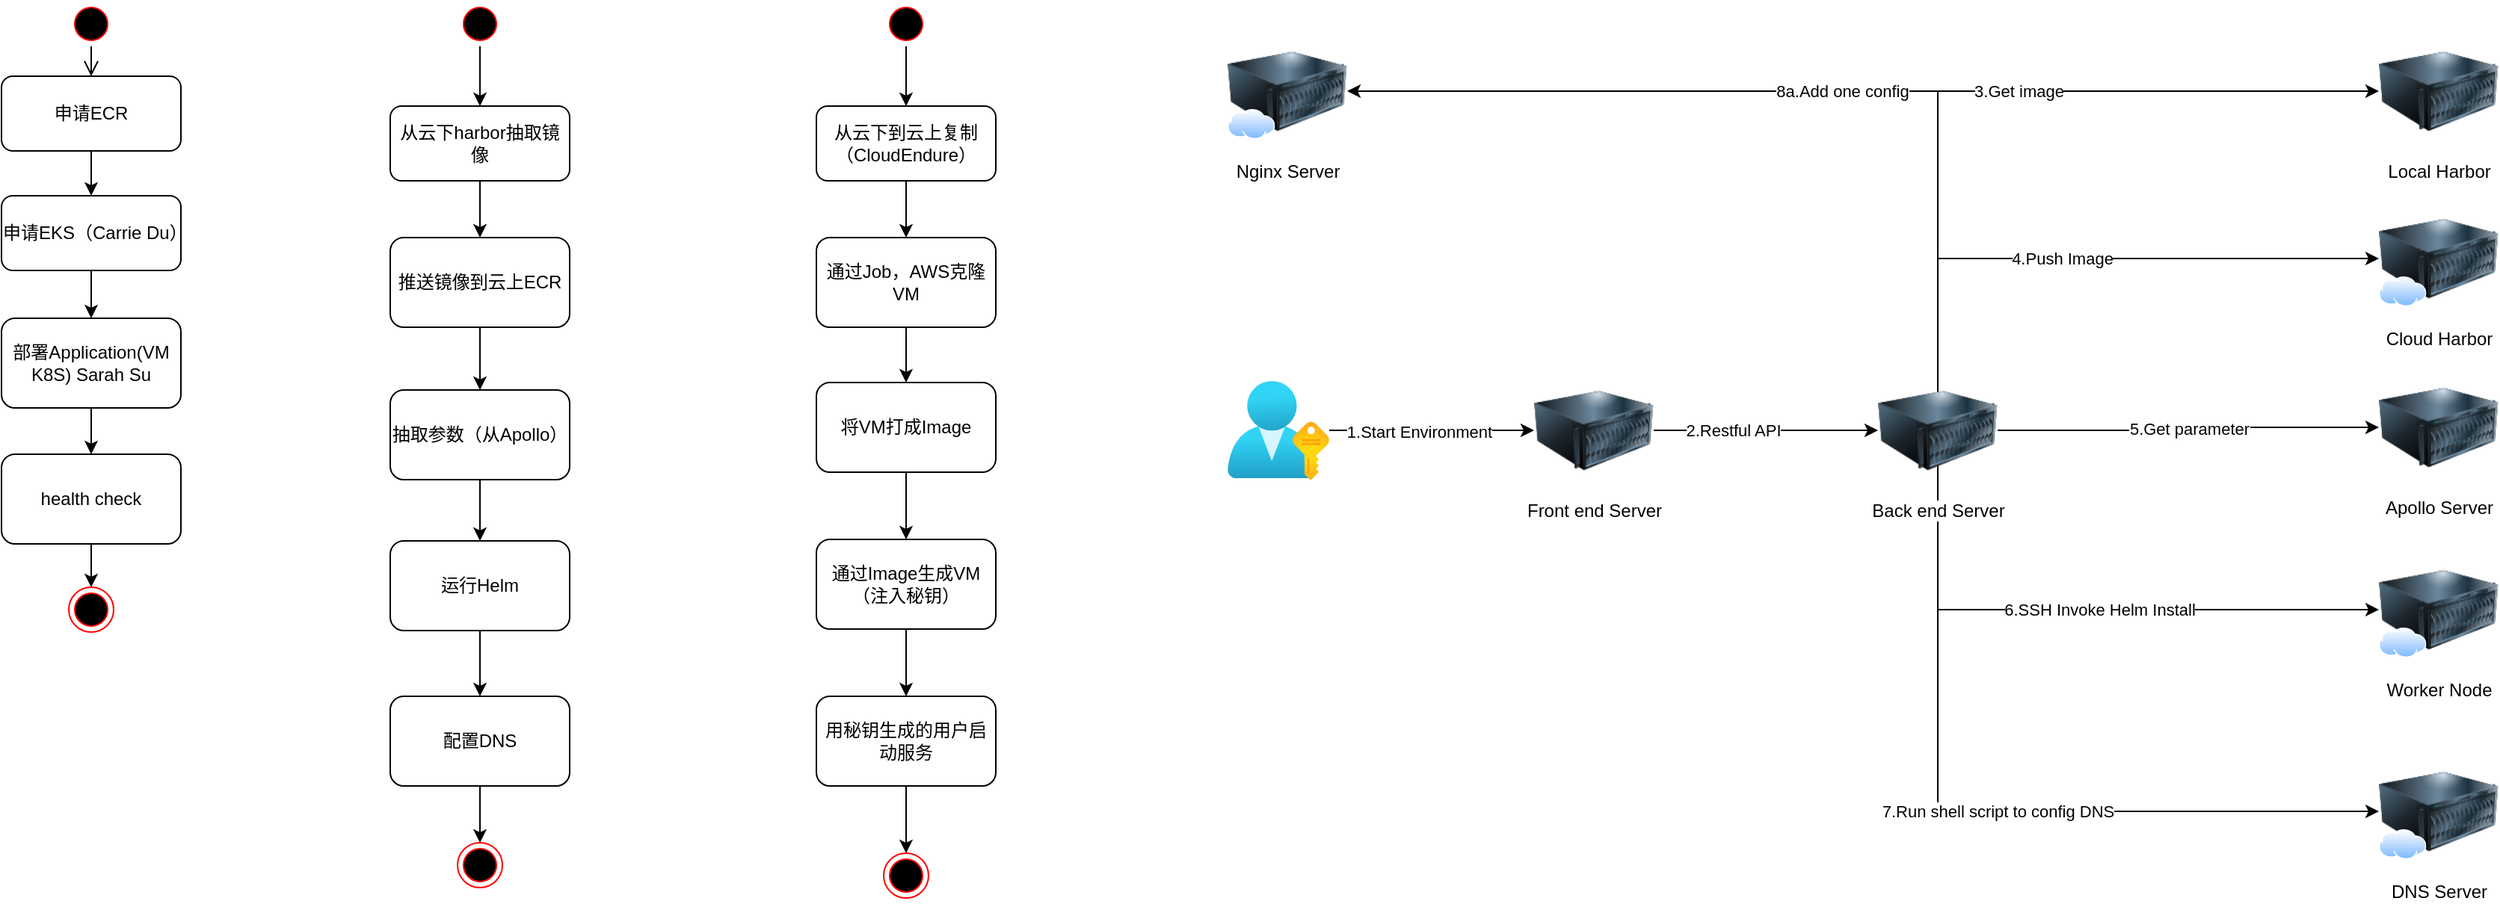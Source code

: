 <mxfile version="13.9.2" type="github">
  <diagram id="BMevfkKDMSV5yCwqt1LY" name="Page-1">
    <mxGraphModel dx="1422" dy="794" grid="1" gridSize="10" guides="1" tooltips="1" connect="1" arrows="1" fold="1" page="1" pageScale="1" pageWidth="1920" pageHeight="1200" math="0" shadow="0">
      <root>
        <mxCell id="0" />
        <mxCell id="1" parent="0" />
        <mxCell id="pzT-h00lOB3pdJxOEtcz-1" value="" style="ellipse;html=1;shape=startState;fillColor=#000000;strokeColor=#ff0000;" parent="1" vertex="1">
          <mxGeometry x="145" y="68" width="30" height="30" as="geometry" />
        </mxCell>
        <mxCell id="pzT-h00lOB3pdJxOEtcz-2" value="" style="edgeStyle=orthogonalEdgeStyle;html=1;verticalAlign=bottom;endArrow=open;endSize=8;entryX=0.5;entryY=0;entryDx=0;entryDy=0;" parent="1" source="pzT-h00lOB3pdJxOEtcz-1" target="CKKBYsWl8Wb_sM6-ShsY-4" edge="1">
          <mxGeometry relative="1" as="geometry">
            <mxPoint x="115" y="218" as="targetPoint" />
          </mxGeometry>
        </mxCell>
        <mxCell id="pzT-h00lOB3pdJxOEtcz-5" value="" style="edgeStyle=orthogonalEdgeStyle;rounded=0;orthogonalLoop=1;jettySize=auto;html=1;entryX=0.5;entryY=0;entryDx=0;entryDy=0;" parent="1" source="pzT-h00lOB3pdJxOEtcz-3" target="pzT-h00lOB3pdJxOEtcz-8" edge="1">
          <mxGeometry relative="1" as="geometry">
            <mxPoint x="320" y="300" as="targetPoint" />
          </mxGeometry>
        </mxCell>
        <mxCell id="pzT-h00lOB3pdJxOEtcz-3" value="&lt;div&gt;申请EKS（Carrie Du）&lt;/div&gt;" style="rounded=1;whiteSpace=wrap;html=1;" parent="1" vertex="1">
          <mxGeometry x="100" y="198" width="120" height="50" as="geometry" />
        </mxCell>
        <mxCell id="pzT-h00lOB3pdJxOEtcz-8" value="&lt;div&gt;部署Application(VM K8S) Sarah Su&lt;br&gt;&lt;/div&gt;" style="whiteSpace=wrap;html=1;rounded=1;" parent="1" vertex="1">
          <mxGeometry x="100" y="280" width="120" height="60" as="geometry" />
        </mxCell>
        <mxCell id="pzT-h00lOB3pdJxOEtcz-13" style="edgeStyle=orthogonalEdgeStyle;rounded=0;orthogonalLoop=1;jettySize=auto;html=1;exitX=0.5;exitY=1;exitDx=0;exitDy=0;entryX=0.5;entryY=0;entryDx=0;entryDy=0;" parent="1" source="pzT-h00lOB3pdJxOEtcz-10" target="pzT-h00lOB3pdJxOEtcz-12" edge="1">
          <mxGeometry relative="1" as="geometry" />
        </mxCell>
        <mxCell id="pzT-h00lOB3pdJxOEtcz-10" value="health check" style="whiteSpace=wrap;html=1;rounded=1;" parent="1" vertex="1">
          <mxGeometry x="100" y="371" width="120" height="60" as="geometry" />
        </mxCell>
        <mxCell id="pzT-h00lOB3pdJxOEtcz-12" value="" style="ellipse;html=1;shape=endState;fillColor=#000000;strokeColor=#ff0000;" parent="1" vertex="1">
          <mxGeometry x="145" y="460" width="30" height="30" as="geometry" />
        </mxCell>
        <mxCell id="CKKBYsWl8Wb_sM6-ShsY-5" style="edgeStyle=orthogonalEdgeStyle;rounded=0;orthogonalLoop=1;jettySize=auto;html=1;exitX=0.5;exitY=1;exitDx=0;exitDy=0;entryX=0.5;entryY=0;entryDx=0;entryDy=0;strokeColor=#000000;" parent="1" source="CKKBYsWl8Wb_sM6-ShsY-4" target="pzT-h00lOB3pdJxOEtcz-3" edge="1">
          <mxGeometry relative="1" as="geometry" />
        </mxCell>
        <mxCell id="CKKBYsWl8Wb_sM6-ShsY-4" value="申请ECR" style="rounded=1;whiteSpace=wrap;html=1;" parent="1" vertex="1">
          <mxGeometry x="100" y="118" width="120" height="50" as="geometry" />
        </mxCell>
        <mxCell id="CKKBYsWl8Wb_sM6-ShsY-7" value="" style="ellipse;html=1;shape=startState;fillColor=#000000;strokeColor=#ff0000;" parent="1" vertex="1">
          <mxGeometry x="405" y="68" width="30" height="30" as="geometry" />
        </mxCell>
        <mxCell id="CKKBYsWl8Wb_sM6-ShsY-9" value="" style="edgeStyle=orthogonalEdgeStyle;rounded=0;orthogonalLoop=1;jettySize=auto;html=1;strokeColor=#000000;exitX=0.5;exitY=1;exitDx=0;exitDy=0;entryX=0.5;entryY=0;entryDx=0;entryDy=0;" parent="1" source="CKKBYsWl8Wb_sM6-ShsY-7" target="CKKBYsWl8Wb_sM6-ShsY-8" edge="1">
          <mxGeometry relative="1" as="geometry">
            <mxPoint x="525" y="98" as="targetPoint" />
          </mxGeometry>
        </mxCell>
        <mxCell id="CKKBYsWl8Wb_sM6-ShsY-11" value="" style="edgeStyle=orthogonalEdgeStyle;rounded=0;orthogonalLoop=1;jettySize=auto;html=1;strokeColor=#000000;" parent="1" source="CKKBYsWl8Wb_sM6-ShsY-8" target="CKKBYsWl8Wb_sM6-ShsY-10" edge="1">
          <mxGeometry relative="1" as="geometry" />
        </mxCell>
        <mxCell id="CKKBYsWl8Wb_sM6-ShsY-8" value="从云下harbor抽取镜像" style="rounded=1;whiteSpace=wrap;html=1;" parent="1" vertex="1">
          <mxGeometry x="360" y="138" width="120" height="50" as="geometry" />
        </mxCell>
        <mxCell id="CKKBYsWl8Wb_sM6-ShsY-13" value="" style="edgeStyle=orthogonalEdgeStyle;rounded=0;orthogonalLoop=1;jettySize=auto;html=1;strokeColor=#000000;" parent="1" source="CKKBYsWl8Wb_sM6-ShsY-10" target="CKKBYsWl8Wb_sM6-ShsY-12" edge="1">
          <mxGeometry relative="1" as="geometry" />
        </mxCell>
        <mxCell id="CKKBYsWl8Wb_sM6-ShsY-10" value="推送镜像到云上ECR" style="whiteSpace=wrap;html=1;rounded=1;" parent="1" vertex="1">
          <mxGeometry x="360" y="226" width="120" height="60" as="geometry" />
        </mxCell>
        <mxCell id="CKKBYsWl8Wb_sM6-ShsY-15" value="" style="edgeStyle=orthogonalEdgeStyle;rounded=0;orthogonalLoop=1;jettySize=auto;html=1;strokeColor=#000000;" parent="1" source="CKKBYsWl8Wb_sM6-ShsY-12" target="CKKBYsWl8Wb_sM6-ShsY-14" edge="1">
          <mxGeometry relative="1" as="geometry" />
        </mxCell>
        <mxCell id="CKKBYsWl8Wb_sM6-ShsY-12" value="抽取参数（从Apollo）" style="whiteSpace=wrap;html=1;rounded=1;" parent="1" vertex="1">
          <mxGeometry x="360" y="328" width="120" height="60" as="geometry" />
        </mxCell>
        <mxCell id="CKKBYsWl8Wb_sM6-ShsY-18" style="edgeStyle=orthogonalEdgeStyle;rounded=0;orthogonalLoop=1;jettySize=auto;html=1;entryX=0.5;entryY=0;entryDx=0;entryDy=0;strokeColor=#000000;exitX=0.5;exitY=1;exitDx=0;exitDy=0;" parent="1" source="0UomY-3y-lxJiFdD-gnZ-2" target="CKKBYsWl8Wb_sM6-ShsY-16" edge="1">
          <mxGeometry relative="1" as="geometry">
            <mxPoint x="315" y="568" as="sourcePoint" />
          </mxGeometry>
        </mxCell>
        <mxCell id="0UomY-3y-lxJiFdD-gnZ-3" value="" style="edgeStyle=orthogonalEdgeStyle;rounded=0;orthogonalLoop=1;jettySize=auto;html=1;" parent="1" source="CKKBYsWl8Wb_sM6-ShsY-14" target="0UomY-3y-lxJiFdD-gnZ-2" edge="1">
          <mxGeometry relative="1" as="geometry" />
        </mxCell>
        <mxCell id="CKKBYsWl8Wb_sM6-ShsY-14" value="运行Helm" style="whiteSpace=wrap;html=1;rounded=1;" parent="1" vertex="1">
          <mxGeometry x="360" y="429" width="120" height="60" as="geometry" />
        </mxCell>
        <mxCell id="CKKBYsWl8Wb_sM6-ShsY-16" value="" style="ellipse;html=1;shape=endState;fillColor=#000000;strokeColor=#ff0000;" parent="1" vertex="1">
          <mxGeometry x="405" y="631" width="30" height="30" as="geometry" />
        </mxCell>
        <mxCell id="CKKBYsWl8Wb_sM6-ShsY-32" value="" style="ellipse;html=1;shape=startState;fillColor=#000000;strokeColor=#ff0000;" parent="1" vertex="1">
          <mxGeometry x="690" y="68" width="30" height="30" as="geometry" />
        </mxCell>
        <mxCell id="CKKBYsWl8Wb_sM6-ShsY-33" value="" style="edgeStyle=orthogonalEdgeStyle;rounded=0;orthogonalLoop=1;jettySize=auto;html=1;strokeColor=#000000;exitX=0.5;exitY=1;exitDx=0;exitDy=0;entryX=0.5;entryY=0;entryDx=0;entryDy=0;" parent="1" source="CKKBYsWl8Wb_sM6-ShsY-32" target="CKKBYsWl8Wb_sM6-ShsY-35" edge="1">
          <mxGeometry relative="1" as="geometry">
            <mxPoint x="810" y="98" as="targetPoint" />
          </mxGeometry>
        </mxCell>
        <mxCell id="CKKBYsWl8Wb_sM6-ShsY-34" value="" style="edgeStyle=orthogonalEdgeStyle;rounded=0;orthogonalLoop=1;jettySize=auto;html=1;strokeColor=#000000;entryX=0.5;entryY=0;entryDx=0;entryDy=0;" parent="1" source="CKKBYsWl8Wb_sM6-ShsY-35" target="CKKBYsWl8Wb_sM6-ShsY-44" edge="1">
          <mxGeometry relative="1" as="geometry">
            <mxPoint x="705" y="218" as="targetPoint" />
          </mxGeometry>
        </mxCell>
        <mxCell id="CKKBYsWl8Wb_sM6-ShsY-35" value="从云下到云上复制（CloudEndure）" style="rounded=1;whiteSpace=wrap;html=1;" parent="1" vertex="1">
          <mxGeometry x="645" y="138" width="120" height="50" as="geometry" />
        </mxCell>
        <mxCell id="CKKBYsWl8Wb_sM6-ShsY-36" value="" style="edgeStyle=orthogonalEdgeStyle;rounded=0;orthogonalLoop=1;jettySize=auto;html=1;strokeColor=#000000;" parent="1" source="CKKBYsWl8Wb_sM6-ShsY-37" target="CKKBYsWl8Wb_sM6-ShsY-39" edge="1">
          <mxGeometry relative="1" as="geometry" />
        </mxCell>
        <mxCell id="CKKBYsWl8Wb_sM6-ShsY-37" value="将VM打成Image" style="whiteSpace=wrap;html=1;rounded=1;" parent="1" vertex="1">
          <mxGeometry x="645" y="323" width="120" height="60" as="geometry" />
        </mxCell>
        <mxCell id="CKKBYsWl8Wb_sM6-ShsY-38" value="" style="edgeStyle=orthogonalEdgeStyle;rounded=0;orthogonalLoop=1;jettySize=auto;html=1;strokeColor=#000000;" parent="1" source="CKKBYsWl8Wb_sM6-ShsY-39" target="CKKBYsWl8Wb_sM6-ShsY-41" edge="1">
          <mxGeometry relative="1" as="geometry" />
        </mxCell>
        <mxCell id="CKKBYsWl8Wb_sM6-ShsY-39" value="通过Image生成VM（注入秘钥）" style="whiteSpace=wrap;html=1;rounded=1;" parent="1" vertex="1">
          <mxGeometry x="645" y="428" width="120" height="60" as="geometry" />
        </mxCell>
        <mxCell id="CKKBYsWl8Wb_sM6-ShsY-40" style="edgeStyle=orthogonalEdgeStyle;rounded=0;orthogonalLoop=1;jettySize=auto;html=1;exitX=0.5;exitY=1;exitDx=0;exitDy=0;entryX=0.5;entryY=0;entryDx=0;entryDy=0;strokeColor=#000000;" parent="1" source="CKKBYsWl8Wb_sM6-ShsY-41" target="CKKBYsWl8Wb_sM6-ShsY-42" edge="1">
          <mxGeometry relative="1" as="geometry" />
        </mxCell>
        <mxCell id="CKKBYsWl8Wb_sM6-ShsY-41" value="用秘钥生成的用户启动服务" style="whiteSpace=wrap;html=1;rounded=1;" parent="1" vertex="1">
          <mxGeometry x="645" y="533" width="120" height="60" as="geometry" />
        </mxCell>
        <mxCell id="CKKBYsWl8Wb_sM6-ShsY-42" value="" style="ellipse;html=1;shape=endState;fillColor=#000000;strokeColor=#ff0000;" parent="1" vertex="1">
          <mxGeometry x="690" y="638" width="30" height="30" as="geometry" />
        </mxCell>
        <mxCell id="CKKBYsWl8Wb_sM6-ShsY-43" value="" style="edgeStyle=orthogonalEdgeStyle;rounded=0;orthogonalLoop=1;jettySize=auto;html=1;strokeColor=#000000;entryX=0.5;entryY=0;entryDx=0;entryDy=0;" parent="1" source="CKKBYsWl8Wb_sM6-ShsY-44" target="CKKBYsWl8Wb_sM6-ShsY-37" edge="1">
          <mxGeometry relative="1" as="geometry">
            <mxPoint x="805" y="318" as="targetPoint" />
            <Array as="points">
              <mxPoint x="705" y="323" />
              <mxPoint x="705" y="323" />
            </Array>
          </mxGeometry>
        </mxCell>
        <mxCell id="CKKBYsWl8Wb_sM6-ShsY-44" value="通过Job，AWS克隆VM" style="whiteSpace=wrap;html=1;rounded=1;" parent="1" vertex="1">
          <mxGeometry x="645" y="226" width="120" height="60" as="geometry" />
        </mxCell>
        <mxCell id="0UomY-3y-lxJiFdD-gnZ-1" value="" style="edgeStyle=orthogonalEdgeStyle;rounded=0;orthogonalLoop=1;jettySize=auto;html=1;entryX=0.5;entryY=0;entryDx=0;entryDy=0;exitX=0.5;exitY=1;exitDx=0;exitDy=0;" parent="1" source="pzT-h00lOB3pdJxOEtcz-8" target="pzT-h00lOB3pdJxOEtcz-10" edge="1">
          <mxGeometry relative="1" as="geometry">
            <mxPoint x="179" y="248" as="sourcePoint" />
            <mxPoint x="160" y="450" as="targetPoint" />
          </mxGeometry>
        </mxCell>
        <mxCell id="0UomY-3y-lxJiFdD-gnZ-2" value="&lt;div&gt;配置DNS&lt;/div&gt;" style="whiteSpace=wrap;html=1;rounded=1;" parent="1" vertex="1">
          <mxGeometry x="360" y="533" width="120" height="60" as="geometry" />
        </mxCell>
        <mxCell id="9exr0N6I_eqntmGh3FD0-10" style="edgeStyle=orthogonalEdgeStyle;rounded=0;orthogonalLoop=1;jettySize=auto;html=1;exitX=1;exitY=0.5;exitDx=0;exitDy=0;entryX=0;entryY=0.5;entryDx=0;entryDy=0;" edge="1" parent="1" source="9exr0N6I_eqntmGh3FD0-1" target="9exr0N6I_eqntmGh3FD0-2">
          <mxGeometry relative="1" as="geometry" />
        </mxCell>
        <mxCell id="9exr0N6I_eqntmGh3FD0-13" value="2.Restful API" style="edgeLabel;html=1;align=center;verticalAlign=middle;resizable=0;points=[];" vertex="1" connectable="0" parent="9exr0N6I_eqntmGh3FD0-10">
          <mxGeometry x="-0.293" relative="1" as="geometry">
            <mxPoint as="offset" />
          </mxGeometry>
        </mxCell>
        <mxCell id="9exr0N6I_eqntmGh3FD0-1" value="Front end Server" style="image;html=1;image=img/lib/clip_art/computers/Server_128x128.png" vertex="1" parent="1">
          <mxGeometry x="1125" y="315" width="80" height="80" as="geometry" />
        </mxCell>
        <mxCell id="9exr0N6I_eqntmGh3FD0-15" value="3.Get image" style="edgeStyle=orthogonalEdgeStyle;rounded=0;orthogonalLoop=1;jettySize=auto;html=1;exitX=0.5;exitY=0;exitDx=0;exitDy=0;entryX=0;entryY=0.5;entryDx=0;entryDy=0;" edge="1" parent="1" source="9exr0N6I_eqntmGh3FD0-2" target="9exr0N6I_eqntmGh3FD0-11">
          <mxGeometry relative="1" as="geometry" />
        </mxCell>
        <mxCell id="9exr0N6I_eqntmGh3FD0-18" value="" style="edgeStyle=orthogonalEdgeStyle;rounded=0;orthogonalLoop=1;jettySize=auto;html=1;exitX=0.5;exitY=1;exitDx=0;exitDy=0;entryX=0;entryY=0.5;entryDx=0;entryDy=0;" edge="1" parent="1" source="9exr0N6I_eqntmGh3FD0-2" target="9exr0N6I_eqntmGh3FD0-17">
          <mxGeometry relative="1" as="geometry">
            <Array as="points">
              <mxPoint x="1395" y="240" />
            </Array>
          </mxGeometry>
        </mxCell>
        <mxCell id="9exr0N6I_eqntmGh3FD0-19" value="4.Push Image" style="edgeLabel;html=1;align=center;verticalAlign=middle;resizable=0;points=[];" vertex="1" connectable="0" parent="9exr0N6I_eqntmGh3FD0-18">
          <mxGeometry x="0.051" y="1" relative="1" as="geometry">
            <mxPoint x="1" y="1" as="offset" />
          </mxGeometry>
        </mxCell>
        <mxCell id="9exr0N6I_eqntmGh3FD0-21" value="5.Get parameter" style="edgeStyle=orthogonalEdgeStyle;rounded=0;orthogonalLoop=1;jettySize=auto;html=1;" edge="1" parent="1" source="9exr0N6I_eqntmGh3FD0-2" target="9exr0N6I_eqntmGh3FD0-20">
          <mxGeometry relative="1" as="geometry" />
        </mxCell>
        <mxCell id="9exr0N6I_eqntmGh3FD0-29" value="6.SSH Invoke Helm Install" style="edgeStyle=orthogonalEdgeStyle;rounded=0;orthogonalLoop=1;jettySize=auto;html=1;exitX=0.5;exitY=1;exitDx=0;exitDy=0;entryX=0;entryY=0.5;entryDx=0;entryDy=0;" edge="1" parent="1" source="9exr0N6I_eqntmGh3FD0-2" target="9exr0N6I_eqntmGh3FD0-35">
          <mxGeometry relative="1" as="geometry">
            <Array as="points">
              <mxPoint x="1395" y="475" />
            </Array>
          </mxGeometry>
        </mxCell>
        <mxCell id="9exr0N6I_eqntmGh3FD0-40" value="7.Run shell script to config DNS" style="edgeStyle=orthogonalEdgeStyle;rounded=0;orthogonalLoop=1;jettySize=auto;html=1;exitX=0.5;exitY=1;exitDx=0;exitDy=0;entryX=0;entryY=0.5;entryDx=0;entryDy=0;" edge="1" parent="1" source="9exr0N6I_eqntmGh3FD0-2" target="9exr0N6I_eqntmGh3FD0-38">
          <mxGeometry relative="1" as="geometry" />
        </mxCell>
        <mxCell id="9exr0N6I_eqntmGh3FD0-44" value="8a.Add one config" style="edgeStyle=orthogonalEdgeStyle;rounded=0;orthogonalLoop=1;jettySize=auto;html=1;exitX=0.5;exitY=1;exitDx=0;exitDy=0;entryX=1;entryY=0.5;entryDx=0;entryDy=0;" edge="1" parent="1" source="9exr0N6I_eqntmGh3FD0-2" target="9exr0N6I_eqntmGh3FD0-42">
          <mxGeometry relative="1" as="geometry">
            <Array as="points">
              <mxPoint x="1395" y="128" />
            </Array>
          </mxGeometry>
        </mxCell>
        <mxCell id="9exr0N6I_eqntmGh3FD0-2" value="Back end Server" style="image;html=1;image=img/lib/clip_art/computers/Server_128x128.png" vertex="1" parent="1">
          <mxGeometry x="1355" y="315" width="80" height="80" as="geometry" />
        </mxCell>
        <mxCell id="9exr0N6I_eqntmGh3FD0-7" style="edgeStyle=orthogonalEdgeStyle;rounded=0;orthogonalLoop=1;jettySize=auto;html=1;entryX=0;entryY=0.5;entryDx=0;entryDy=0;" edge="1" parent="1" source="9exr0N6I_eqntmGh3FD0-4" target="9exr0N6I_eqntmGh3FD0-1">
          <mxGeometry relative="1" as="geometry" />
        </mxCell>
        <mxCell id="9exr0N6I_eqntmGh3FD0-12" value="1.Start Environment" style="edgeLabel;html=1;align=center;verticalAlign=middle;resizable=0;points=[];" vertex="1" connectable="0" parent="9exr0N6I_eqntmGh3FD0-7">
          <mxGeometry x="-0.135" y="-1" relative="1" as="geometry">
            <mxPoint as="offset" />
          </mxGeometry>
        </mxCell>
        <mxCell id="9exr0N6I_eqntmGh3FD0-4" value="" style="aspect=fixed;html=1;points=[];align=center;image;fontSize=12;image=img/lib/azure2/azure_stack/User_Subscriptions.svg;" vertex="1" parent="1">
          <mxGeometry x="920" y="322" width="68" height="66" as="geometry" />
        </mxCell>
        <mxCell id="9exr0N6I_eqntmGh3FD0-11" value="Local Harbor" style="image;html=1;image=img/lib/clip_art/computers/Server_128x128.png" vertex="1" parent="1">
          <mxGeometry x="1690" y="88" width="80" height="80" as="geometry" />
        </mxCell>
        <mxCell id="9exr0N6I_eqntmGh3FD0-20" value="Apollo Server" style="image;html=1;image=img/lib/clip_art/computers/Server_128x128.png" vertex="1" parent="1">
          <mxGeometry x="1690" y="313" width="80" height="80" as="geometry" />
        </mxCell>
        <mxCell id="9exr0N6I_eqntmGh3FD0-33" value="" style="group" vertex="1" connectable="0" parent="1">
          <mxGeometry x="1690" y="200" width="80" height="80" as="geometry" />
        </mxCell>
        <mxCell id="9exr0N6I_eqntmGh3FD0-17" value="Cloud Harbor" style="image;html=1;image=img/lib/clip_art/computers/Server_128x128.png" vertex="1" parent="9exr0N6I_eqntmGh3FD0-33">
          <mxGeometry width="80" height="80" as="geometry" />
        </mxCell>
        <mxCell id="9exr0N6I_eqntmGh3FD0-24" value="" style="aspect=fixed;perimeter=ellipsePerimeter;html=1;align=center;shadow=0;dashed=0;spacingTop=3;image;image=img/lib/active_directory/internet_cloud.svg;" vertex="1" parent="9exr0N6I_eqntmGh3FD0-33">
          <mxGeometry y="52" width="31.75" height="20" as="geometry" />
        </mxCell>
        <mxCell id="9exr0N6I_eqntmGh3FD0-34" value="" style="group" vertex="1" connectable="0" parent="1">
          <mxGeometry x="1690" y="435" width="80" height="80" as="geometry" />
        </mxCell>
        <mxCell id="9exr0N6I_eqntmGh3FD0-35" value="Worker Node" style="image;html=1;image=img/lib/clip_art/computers/Server_128x128.png" vertex="1" parent="9exr0N6I_eqntmGh3FD0-34">
          <mxGeometry width="80" height="80" as="geometry" />
        </mxCell>
        <mxCell id="9exr0N6I_eqntmGh3FD0-36" value="" style="aspect=fixed;perimeter=ellipsePerimeter;html=1;align=center;shadow=0;dashed=0;spacingTop=3;image;image=img/lib/active_directory/internet_cloud.svg;" vertex="1" parent="9exr0N6I_eqntmGh3FD0-34">
          <mxGeometry y="52" width="31.75" height="20" as="geometry" />
        </mxCell>
        <mxCell id="9exr0N6I_eqntmGh3FD0-37" value="" style="group" vertex="1" connectable="0" parent="1">
          <mxGeometry x="1690" y="570" width="80" height="80" as="geometry" />
        </mxCell>
        <mxCell id="9exr0N6I_eqntmGh3FD0-38" value="DNS Server" style="image;html=1;image=img/lib/clip_art/computers/Server_128x128.png" vertex="1" parent="9exr0N6I_eqntmGh3FD0-37">
          <mxGeometry width="80" height="80" as="geometry" />
        </mxCell>
        <mxCell id="9exr0N6I_eqntmGh3FD0-39" value="" style="aspect=fixed;perimeter=ellipsePerimeter;html=1;align=center;shadow=0;dashed=0;spacingTop=3;image;image=img/lib/active_directory/internet_cloud.svg;" vertex="1" parent="9exr0N6I_eqntmGh3FD0-37">
          <mxGeometry y="52" width="31.75" height="20" as="geometry" />
        </mxCell>
        <mxCell id="9exr0N6I_eqntmGh3FD0-41" value="" style="group" vertex="1" connectable="0" parent="1">
          <mxGeometry x="920" y="88" width="80" height="80" as="geometry" />
        </mxCell>
        <mxCell id="9exr0N6I_eqntmGh3FD0-42" value="Nginx Server" style="image;html=1;image=img/lib/clip_art/computers/Server_128x128.png" vertex="1" parent="9exr0N6I_eqntmGh3FD0-41">
          <mxGeometry width="80" height="80" as="geometry" />
        </mxCell>
        <mxCell id="9exr0N6I_eqntmGh3FD0-43" value="" style="aspect=fixed;perimeter=ellipsePerimeter;html=1;align=center;shadow=0;dashed=0;spacingTop=3;image;image=img/lib/active_directory/internet_cloud.svg;" vertex="1" parent="9exr0N6I_eqntmGh3FD0-41">
          <mxGeometry y="52" width="31.75" height="20" as="geometry" />
        </mxCell>
      </root>
    </mxGraphModel>
  </diagram>
</mxfile>
